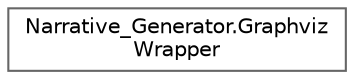 digraph "Graphical Class Hierarchy"
{
 // LATEX_PDF_SIZE
  bgcolor="transparent";
  edge [fontname=Helvetica,fontsize=10,labelfontname=Helvetica,labelfontsize=10];
  node [fontname=Helvetica,fontsize=10,shape=box,height=0.2,width=0.4];
  rankdir="LR";
  Node0 [label="Narrative_Generator.Graphviz\lWrapper",height=0.2,width=0.4,color="grey40", fillcolor="white", style="filled",URL="$class_narrative___generator_1_1_graphviz_wrapper.html",tooltip="Class serving for low-level interaction with the renderer."];
}
